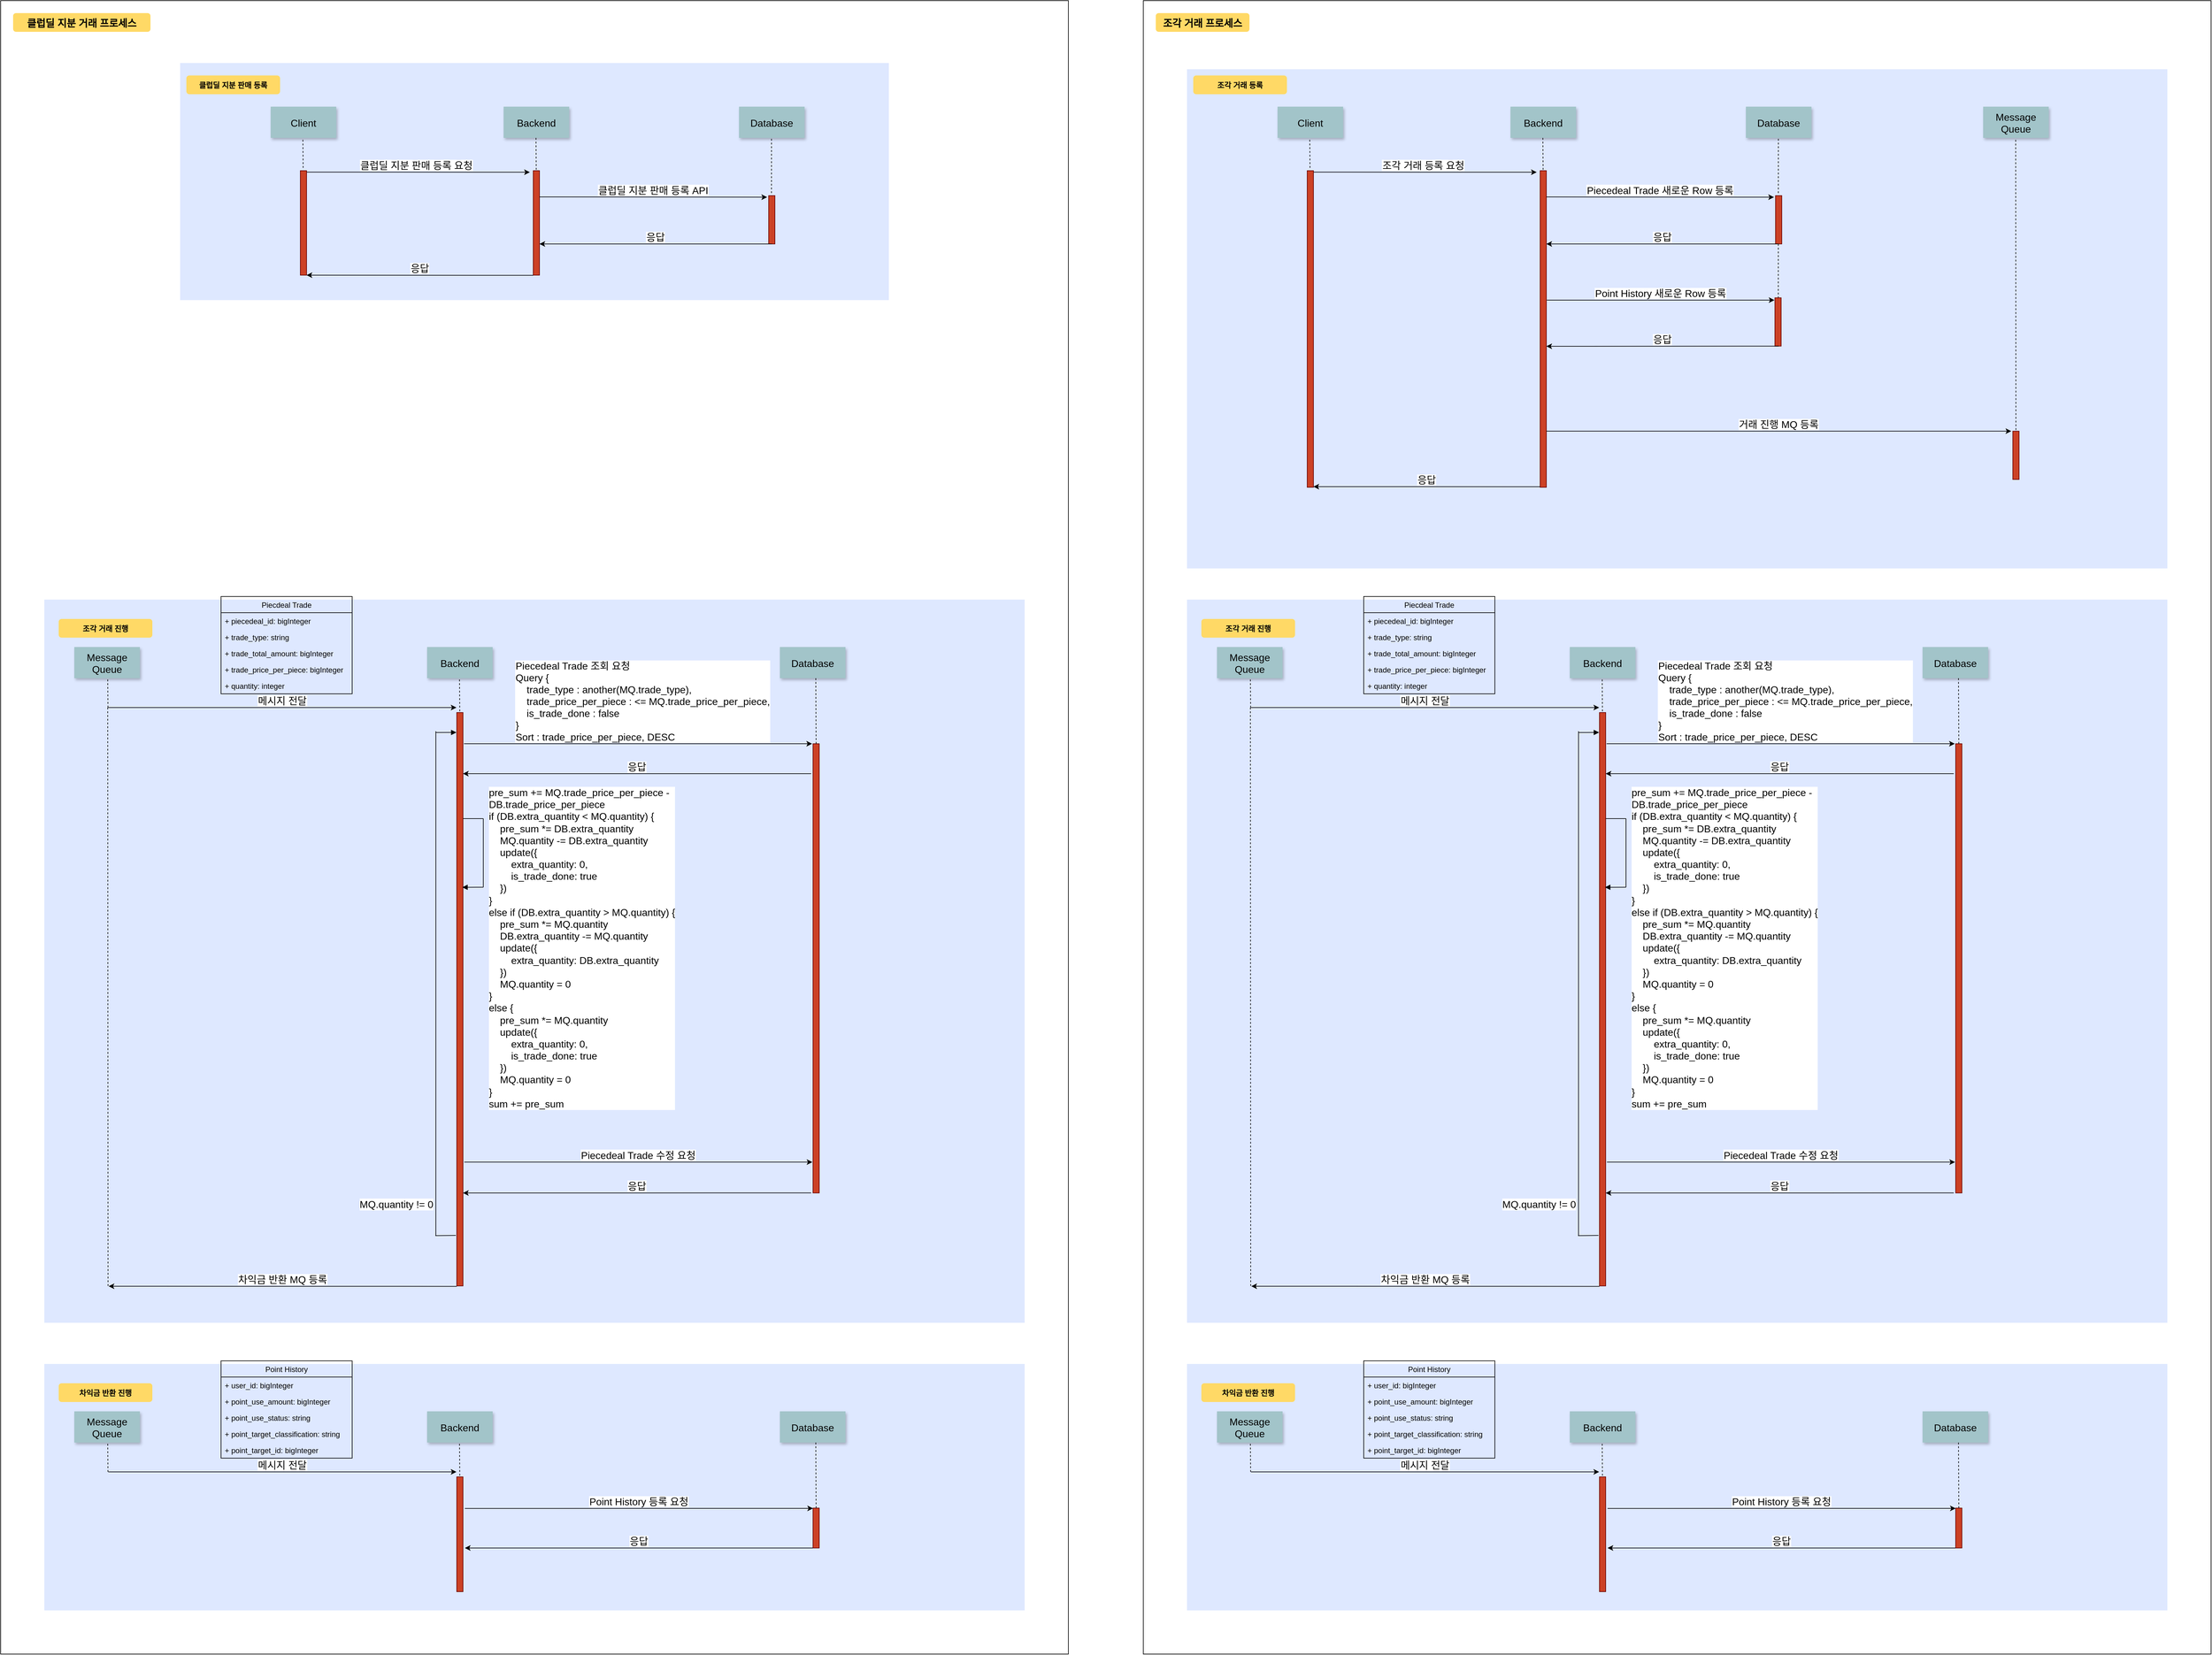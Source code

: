 <mxfile version="15.9.6" type="github">
  <diagram name="Page-1" id="9361dd3d-8414-5efd-6122-117bd74ce7a7">
    <mxGraphModel dx="3346" dy="2003" grid="1" gridSize="10" guides="1" tooltips="1" connect="1" arrows="1" fold="1" page="0" pageScale="1.5" pageWidth="826" pageHeight="1169" background="none" math="0" shadow="0">
      <root>
        <mxCell id="0" />
        <mxCell id="1" parent="0" />
        <mxCell id="KlOb9oc-CN9GO7hvicui-72" value="" style="rounded=0;whiteSpace=wrap;html=1;" vertex="1" parent="1">
          <mxGeometry x="1580" y="-80" width="1710" height="2650" as="geometry" />
        </mxCell>
        <mxCell id="69" value="" style="fillColor=#DEE8FF;strokeColor=none" parent="1" vertex="1">
          <mxGeometry x="1650" y="30" width="1570" height="800" as="geometry" />
        </mxCell>
        <mxCell id="71" value="조각 거래 등록" style="rounded=1;fontStyle=1;fillColor=#FFD966;strokeColor=none" parent="1" vertex="1">
          <mxGeometry x="1660" y="40" width="150" height="30" as="geometry" />
        </mxCell>
        <mxCell id="AhJz03Bt-B3YiPbpUyde-89" value="Client" style="shadow=1;fillColor=#A2C4C9;strokeColor=none;fontSize=16;" parent="1" vertex="1">
          <mxGeometry x="1795" y="90" width="105" height="50" as="geometry" />
        </mxCell>
        <mxCell id="AhJz03Bt-B3YiPbpUyde-90" value="Backend" style="shadow=1;fillColor=#A2C4C9;strokeColor=none;fontSize=16;" parent="1" vertex="1">
          <mxGeometry x="2168" y="90" width="105" height="50" as="geometry" />
        </mxCell>
        <mxCell id="AhJz03Bt-B3YiPbpUyde-91" value="Database" style="shadow=1;fillColor=#A2C4C9;strokeColor=none;fontSize=16;" parent="1" vertex="1">
          <mxGeometry x="2545" y="90" width="105" height="50" as="geometry" />
        </mxCell>
        <mxCell id="AhJz03Bt-B3YiPbpUyde-92" value="Message&#xa;Queue" style="shadow=1;fillColor=#A2C4C9;strokeColor=none;fontSize=16;" parent="1" vertex="1">
          <mxGeometry x="2925" y="90" width="105" height="50" as="geometry" />
        </mxCell>
        <mxCell id="AhJz03Bt-B3YiPbpUyde-94" value="조각 거래 등록 요청" style="edgeStyle=elbowEdgeStyle;elbow=vertical;verticalLabelPosition=top;verticalAlign=bottom;fontSize=16;" parent="1" edge="1">
          <mxGeometry x="1924.5" y="-38.12" width="100" height="100" as="geometry">
            <mxPoint x="1847" y="194.88" as="sourcePoint" />
            <mxPoint x="2210" y="195" as="targetPoint" />
            <Array as="points" />
          </mxGeometry>
        </mxCell>
        <mxCell id="AhJz03Bt-B3YiPbpUyde-95" value="" style="edgeStyle=none;endArrow=none;dashed=1" parent="1" edge="1">
          <mxGeometry x="2171.441" y="235" width="100" height="100" as="geometry">
            <mxPoint x="2219.87" y="140.0" as="sourcePoint" />
            <mxPoint x="2220.28" y="192" as="targetPoint" />
          </mxGeometry>
        </mxCell>
        <mxCell id="AhJz03Bt-B3YiPbpUyde-96" value="" style="fillColor=#CC4125;strokeColor=#660000" parent="1" vertex="1">
          <mxGeometry x="2215.5" y="192.56" width="10" height="507.44" as="geometry" />
        </mxCell>
        <mxCell id="AhJz03Bt-B3YiPbpUyde-97" value="Piecedeal Trade 새로운 Row 등록" style="edgeStyle=elbowEdgeStyle;elbow=vertical;verticalLabelPosition=top;verticalAlign=bottom;fontSize=16;" parent="1" edge="1">
          <mxGeometry x="2303" y="1.66" width="100" height="100" as="geometry">
            <mxPoint x="2225.5" y="234.66" as="sourcePoint" />
            <mxPoint x="2590" y="235" as="targetPoint" />
            <Array as="points" />
          </mxGeometry>
        </mxCell>
        <mxCell id="AhJz03Bt-B3YiPbpUyde-98" value="" style="edgeStyle=none;endArrow=none;dashed=1" parent="1" edge="1">
          <mxGeometry x="2548.641" y="236.56" width="100" height="100" as="geometry">
            <mxPoint x="2597.07" y="141.56" as="sourcePoint" />
            <mxPoint x="2597" y="231" as="targetPoint" />
          </mxGeometry>
        </mxCell>
        <mxCell id="AhJz03Bt-B3YiPbpUyde-99" value="" style="fillColor=#CC4125;strokeColor=#660000" parent="1" vertex="1">
          <mxGeometry x="2592.5" y="232.56" width="10" height="77.44" as="geometry" />
        </mxCell>
        <mxCell id="AhJz03Bt-B3YiPbpUyde-100" value="응답" style="edgeStyle=elbowEdgeStyle;elbow=vertical;verticalLabelPosition=top;verticalAlign=bottom;exitX=0.5;exitY=1;exitDx=0;exitDy=0;fontSize=16;" parent="1" source="AhJz03Bt-B3YiPbpUyde-99" target="AhJz03Bt-B3YiPbpUyde-96" edge="1">
          <mxGeometry x="2457.5" y="167" width="100" height="100" as="geometry">
            <mxPoint x="2380.0" y="400.0" as="sourcePoint" />
            <mxPoint x="2753" y="400.12" as="targetPoint" />
            <Array as="points" />
          </mxGeometry>
        </mxCell>
        <mxCell id="AhJz03Bt-B3YiPbpUyde-101" value="거래 진행 MQ 등록" style="edgeStyle=elbowEdgeStyle;elbow=vertical;verticalLabelPosition=top;verticalAlign=bottom;fontSize=16;" parent="1" edge="1">
          <mxGeometry x="2303" y="377" width="100" height="100" as="geometry">
            <mxPoint x="2225.5" y="610.0" as="sourcePoint" />
            <mxPoint x="2970" y="610" as="targetPoint" />
            <Array as="points" />
          </mxGeometry>
        </mxCell>
        <mxCell id="AhJz03Bt-B3YiPbpUyde-102" value="" style="edgeStyle=none;endArrow=none;dashed=1;entryX=0.5;entryY=0;entryDx=0;entryDy=0;" parent="1" target="AhJz03Bt-B3YiPbpUyde-103" edge="1">
          <mxGeometry x="2928.711" y="238.12" width="100" height="100" as="geometry">
            <mxPoint x="2977.14" y="143.12" as="sourcePoint" />
            <mxPoint x="2977" y="410" as="targetPoint" />
          </mxGeometry>
        </mxCell>
        <mxCell id="AhJz03Bt-B3YiPbpUyde-103" value="" style="fillColor=#CC4125;strokeColor=#660000" parent="1" vertex="1">
          <mxGeometry x="2972.5" y="610" width="10" height="77.44" as="geometry" />
        </mxCell>
        <mxCell id="AhJz03Bt-B3YiPbpUyde-105" value="응답" style="edgeStyle=elbowEdgeStyle;elbow=vertical;verticalLabelPosition=top;verticalAlign=bottom;fontSize=16;" parent="1" edge="1">
          <mxGeometry x="1930" y="466" width="100" height="100" as="geometry">
            <mxPoint x="2215.5" y="699.12" as="sourcePoint" />
            <mxPoint x="1852.5" y="699" as="targetPoint" />
            <Array as="points" />
          </mxGeometry>
        </mxCell>
        <mxCell id="AhJz03Bt-B3YiPbpUyde-106" value="" style="fillColor=#CC4125;strokeColor=#660000" parent="1" vertex="1">
          <mxGeometry x="1842.5" y="192.56" width="10" height="507.44" as="geometry" />
        </mxCell>
        <mxCell id="AhJz03Bt-B3YiPbpUyde-107" value="" style="edgeStyle=none;endArrow=none;dashed=1;" parent="1" edge="1">
          <mxGeometry x="1798.161" y="238" width="100" height="100" as="geometry">
            <mxPoint x="1846.59" y="143" as="sourcePoint" />
            <mxPoint x="1847" y="190" as="targetPoint" />
          </mxGeometry>
        </mxCell>
        <mxCell id="SZOiIeE2iXW8za4jXHJB-89" value="" style="fillColor=#DEE8FF;strokeColor=none" parent="1" vertex="1">
          <mxGeometry x="1650" y="880" width="1570" height="1159" as="geometry" />
        </mxCell>
        <mxCell id="SZOiIeE2iXW8za4jXHJB-90" value="조각 거래 진행" style="rounded=1;fontStyle=1;fillColor=#FFD966;strokeColor=none" parent="1" vertex="1">
          <mxGeometry x="1673" y="911" width="150" height="30" as="geometry" />
        </mxCell>
        <mxCell id="SZOiIeE2iXW8za4jXHJB-91" value="Message&#xa;Queue" style="shadow=1;fillColor=#A2C4C9;strokeColor=none;fontSize=16;" parent="1" vertex="1">
          <mxGeometry x="1698" y="956" width="105" height="50" as="geometry" />
        </mxCell>
        <mxCell id="SZOiIeE2iXW8za4jXHJB-93" value="Backend" style="shadow=1;fillColor=#A2C4C9;strokeColor=none;fontSize=16;" parent="1" vertex="1">
          <mxGeometry x="2263" y="956" width="105" height="50" as="geometry" />
        </mxCell>
        <mxCell id="SZOiIeE2iXW8za4jXHJB-94" value="Database" style="shadow=1;fillColor=#A2C4C9;strokeColor=none;fontSize=16;" parent="1" vertex="1">
          <mxGeometry x="2828" y="956" width="105" height="50" as="geometry" />
        </mxCell>
        <mxCell id="SZOiIeE2iXW8za4jXHJB-109" value="" style="edgeStyle=none;endArrow=none;dashed=1;" parent="1" edge="1">
          <mxGeometry x="1703.071" y="1103" width="100" height="100" as="geometry">
            <mxPoint x="1751.5" y="1008" as="sourcePoint" />
            <mxPoint x="1751.91" y="1055" as="targetPoint" />
          </mxGeometry>
        </mxCell>
        <mxCell id="SZOiIeE2iXW8za4jXHJB-111" value="메시지 전달" style="edgeStyle=elbowEdgeStyle;elbow=vertical;verticalLabelPosition=top;verticalAlign=bottom;fontSize=16;" parent="1" edge="1">
          <mxGeometry x="1830" y="820" width="100" height="100" as="geometry">
            <mxPoint x="1752.5" y="1053" as="sourcePoint" />
            <mxPoint x="2310" y="1053" as="targetPoint" />
            <Array as="points" />
          </mxGeometry>
        </mxCell>
        <mxCell id="SZOiIeE2iXW8za4jXHJB-112" value="" style="edgeStyle=none;endArrow=none;dashed=1" parent="1" edge="1">
          <mxGeometry x="2266.481" y="1103" width="100" height="100" as="geometry">
            <mxPoint x="2314.91" y="1008.0" as="sourcePoint" />
            <mxPoint x="2315.32" y="1060" as="targetPoint" />
          </mxGeometry>
        </mxCell>
        <mxCell id="SZOiIeE2iXW8za4jXHJB-113" value="" style="fillColor=#CC4125;strokeColor=#660000" parent="1" vertex="1">
          <mxGeometry x="2310.5" y="1061" width="10" height="919" as="geometry" />
        </mxCell>
        <mxCell id="SZOiIeE2iXW8za4jXHJB-114" value="Piecdeal Trade" style="swimlane;fontStyle=0;childLayout=stackLayout;horizontal=1;startSize=26;fillColor=none;horizontalStack=0;resizeParent=1;resizeParentMax=0;resizeLast=0;collapsible=1;marginBottom=0;" parent="1" vertex="1">
          <mxGeometry x="1933" y="875" width="210" height="156" as="geometry" />
        </mxCell>
        <mxCell id="SZOiIeE2iXW8za4jXHJB-115" value="+ piecedeal_id: bigInteger" style="text;strokeColor=none;fillColor=none;align=left;verticalAlign=top;spacingLeft=4;spacingRight=4;overflow=hidden;rotatable=0;points=[[0,0.5],[1,0.5]];portConstraint=eastwest;" parent="SZOiIeE2iXW8za4jXHJB-114" vertex="1">
          <mxGeometry y="26" width="210" height="26" as="geometry" />
        </mxCell>
        <mxCell id="SZOiIeE2iXW8za4jXHJB-116" value="+ trade_type: string" style="text;strokeColor=none;fillColor=none;align=left;verticalAlign=top;spacingLeft=4;spacingRight=4;overflow=hidden;rotatable=0;points=[[0,0.5],[1,0.5]];portConstraint=eastwest;" parent="SZOiIeE2iXW8za4jXHJB-114" vertex="1">
          <mxGeometry y="52" width="210" height="26" as="geometry" />
        </mxCell>
        <mxCell id="SZOiIeE2iXW8za4jXHJB-117" value="+ trade_total_amount: bigInteger" style="text;strokeColor=none;fillColor=none;align=left;verticalAlign=top;spacingLeft=4;spacingRight=4;overflow=hidden;rotatable=0;points=[[0,0.5],[1,0.5]];portConstraint=eastwest;" parent="SZOiIeE2iXW8za4jXHJB-114" vertex="1">
          <mxGeometry y="78" width="210" height="26" as="geometry" />
        </mxCell>
        <mxCell id="SZOiIeE2iXW8za4jXHJB-119" value="+ trade_price_per_piece: bigInteger" style="text;strokeColor=none;fillColor=none;align=left;verticalAlign=top;spacingLeft=4;spacingRight=4;overflow=hidden;rotatable=0;points=[[0,0.5],[1,0.5]];portConstraint=eastwest;" parent="SZOiIeE2iXW8za4jXHJB-114" vertex="1">
          <mxGeometry y="104" width="210" height="26" as="geometry" />
        </mxCell>
        <mxCell id="SZOiIeE2iXW8za4jXHJB-118" value="+ quantity: integer" style="text;strokeColor=none;fillColor=none;align=left;verticalAlign=top;spacingLeft=4;spacingRight=4;overflow=hidden;rotatable=0;points=[[0,0.5],[1,0.5]];portConstraint=eastwest;" parent="SZOiIeE2iXW8za4jXHJB-114" vertex="1">
          <mxGeometry y="130" width="210" height="26" as="geometry" />
        </mxCell>
        <mxCell id="SZOiIeE2iXW8za4jXHJB-120" value="" style="fillColor=#CC4125;strokeColor=#660000" parent="1" vertex="1">
          <mxGeometry x="2881" y="1111" width="10" height="720" as="geometry" />
        </mxCell>
        <mxCell id="SZOiIeE2iXW8za4jXHJB-121" value="" style="edgeStyle=none;endArrow=none;dashed=1;entryX=0.5;entryY=0;entryDx=0;entryDy=0;" parent="1" target="SZOiIeE2iXW8za4jXHJB-120" edge="1">
          <mxGeometry x="2837.071" y="1101" width="100" height="100" as="geometry">
            <mxPoint x="2885.5" y="1006" as="sourcePoint" />
            <mxPoint x="2885.91" y="1058" as="targetPoint" />
          </mxGeometry>
        </mxCell>
        <mxCell id="SZOiIeE2iXW8za4jXHJB-123" value="Piecedeal Trade 조회 요청&#xa;Query {&#xa;    trade_type : another(MQ.trade_type),&#xa;    trade_price_per_piece : &lt;= MQ.trade_price_per_piece,&#xa;    is_trade_done : false&#xa;}&#xa;Sort : trade_price_per_piece, DESC" style="edgeStyle=elbowEdgeStyle;elbow=vertical;verticalLabelPosition=top;verticalAlign=bottom;fontSize=16;align=left;" parent="1" edge="1">
          <mxGeometry x="-97" y="1" width="100" height="100" as="geometry">
            <mxPoint x="2322" y="1111" as="sourcePoint" />
            <mxPoint x="2879.5" y="1111" as="targetPoint" />
            <Array as="points" />
            <mxPoint x="-198" as="offset" />
          </mxGeometry>
        </mxCell>
        <mxCell id="SZOiIeE2iXW8za4jXHJB-124" value="" style="edgeStyle=none;endArrow=none;dashed=1" parent="1" edge="1">
          <mxGeometry x="2548.551" y="405" width="100" height="100" as="geometry">
            <mxPoint x="2596.98" y="310.0" as="sourcePoint" />
            <mxPoint x="2596.91" y="399.44" as="targetPoint" />
          </mxGeometry>
        </mxCell>
        <mxCell id="SZOiIeE2iXW8za4jXHJB-125" value="Point History 새로운 Row 등록" style="edgeStyle=elbowEdgeStyle;elbow=vertical;verticalLabelPosition=top;verticalAlign=bottom;fontSize=16;" parent="1" edge="1">
          <mxGeometry x="2303.75" y="167" width="100" height="100" as="geometry">
            <mxPoint x="2226.25" y="400.0" as="sourcePoint" />
            <mxPoint x="2590.75" y="400.34" as="targetPoint" />
            <Array as="points" />
          </mxGeometry>
        </mxCell>
        <mxCell id="SZOiIeE2iXW8za4jXHJB-126" value="" style="fillColor=#CC4125;strokeColor=#660000" parent="1" vertex="1">
          <mxGeometry x="2591.5" y="396.28" width="10" height="77.44" as="geometry" />
        </mxCell>
        <mxCell id="SZOiIeE2iXW8za4jXHJB-127" value="응답" style="edgeStyle=elbowEdgeStyle;elbow=vertical;verticalLabelPosition=top;verticalAlign=bottom;exitX=0.5;exitY=1;exitDx=0;exitDy=0;fontSize=16;" parent="1" edge="1">
          <mxGeometry x="2457.5" y="330.72" width="100" height="100" as="geometry">
            <mxPoint x="2597.5" y="473.72" as="sourcePoint" />
            <mxPoint x="2225.5" y="474.308" as="targetPoint" />
            <Array as="points" />
          </mxGeometry>
        </mxCell>
        <mxCell id="SZOiIeE2iXW8za4jXHJB-129" value="응답" style="edgeStyle=elbowEdgeStyle;elbow=vertical;verticalLabelPosition=top;verticalAlign=bottom;fontSize=16;" parent="1" edge="1">
          <mxGeometry x="2398" y="926" width="100" height="100" as="geometry">
            <mxPoint x="2878" y="1159" as="sourcePoint" />
            <mxPoint x="2320.5" y="1159" as="targetPoint" />
            <Array as="points" />
          </mxGeometry>
        </mxCell>
        <mxCell id="SZOiIeE2iXW8za4jXHJB-132" value="" style="endArrow=none;html=1;rounded=0;" parent="1" edge="1">
          <mxGeometry width="50" height="50" relative="1" as="geometry">
            <mxPoint x="2320.5" y="1231" as="sourcePoint" />
            <mxPoint x="2353" y="1231" as="targetPoint" />
          </mxGeometry>
        </mxCell>
        <mxCell id="SZOiIeE2iXW8za4jXHJB-134" value="" style="endArrow=none;html=1;rounded=0;" parent="1" edge="1">
          <mxGeometry width="50" height="50" relative="1" as="geometry">
            <mxPoint x="2353" y="1231" as="sourcePoint" />
            <mxPoint x="2353" y="1341" as="targetPoint" />
          </mxGeometry>
        </mxCell>
        <mxCell id="SZOiIeE2iXW8za4jXHJB-136" value="&lt;div&gt;pre_sum += MQ.trade_price_per_piece -&amp;nbsp;&lt;/div&gt;DB.trade_price_per_piece&lt;div&gt;if (DB.extra_quantity &amp;lt; MQ.quantity) {&lt;/div&gt;&lt;div&gt;&amp;nbsp; &amp;nbsp; pre_sum *= DB.extra_quantity&lt;/div&gt;&lt;div&gt;&amp;nbsp; &amp;nbsp; MQ.quantity -= DB.extra_quantity&lt;/div&gt;&lt;div&gt;&amp;nbsp; &amp;nbsp; update({&lt;/div&gt;&lt;div&gt;&amp;nbsp; &amp;nbsp; &amp;nbsp; &amp;nbsp; extra_quantity: 0,&lt;/div&gt;&lt;div&gt;&amp;nbsp; &amp;nbsp; &amp;nbsp; &amp;nbsp; is_trade_done: true&lt;/div&gt;&lt;div&gt;&amp;nbsp; &amp;nbsp; })&lt;/div&gt;&lt;div&gt;}&lt;/div&gt;&lt;div&gt;else if (DB.extra_quantity &amp;gt; MQ.quantity) {&lt;/div&gt;&lt;div&gt;&lt;div&gt;&amp;nbsp; &amp;nbsp; pre_sum *= MQ.quantity&lt;/div&gt;&lt;/div&gt;&lt;div&gt;&amp;nbsp; &amp;nbsp; DB.extra_quantity -= MQ.quantity&lt;/div&gt;&lt;div&gt;&amp;nbsp; &amp;nbsp; update({&lt;/div&gt;&lt;div&gt;&amp;nbsp; &amp;nbsp; &amp;nbsp; &amp;nbsp; extra_quantity: DB.extra_quantity&lt;/div&gt;&lt;div&gt;&amp;nbsp; &amp;nbsp; })&lt;/div&gt;&lt;div&gt;&amp;nbsp; &amp;nbsp; MQ.quantity = 0&lt;/div&gt;&lt;div&gt;}&lt;/div&gt;&lt;div&gt;else {&lt;/div&gt;&lt;div&gt;&amp;nbsp; &amp;nbsp; pre_sum *= MQ.quantity&lt;/div&gt;&lt;div&gt;&amp;nbsp; &amp;nbsp; update({&lt;/div&gt;&lt;div&gt;&amp;nbsp; &amp;nbsp; &amp;nbsp; &amp;nbsp; extra_quantity: 0,&lt;/div&gt;&lt;div&gt;&amp;nbsp; &amp;nbsp; &amp;nbsp; &amp;nbsp; is_trade_done: true&lt;/div&gt;&lt;div&gt;&amp;nbsp; &amp;nbsp; })&lt;/div&gt;&lt;div&gt;&amp;nbsp; &amp;nbsp; MQ.quantity = 0&lt;/div&gt;&lt;div&gt;}&lt;/div&gt;&lt;div&gt;sum += pre_sum&lt;/div&gt;" style="html=1;verticalAlign=bottom;endArrow=block;rounded=0;entryX=1.591;entryY=0.835;entryDx=0;entryDy=0;entryPerimeter=0;fontSize=16;align=left;" parent="1" edge="1">
          <mxGeometry x="-1" y="359" width="80" relative="1" as="geometry">
            <mxPoint x="2353" y="1341" as="sourcePoint" />
            <mxPoint x="2319.41" y="1341.112" as="targetPoint" />
            <mxPoint x="6" as="offset" />
          </mxGeometry>
        </mxCell>
        <mxCell id="SZOiIeE2iXW8za4jXHJB-137" value="Piecedeal Trade 수정 요청" style="edgeStyle=elbowEdgeStyle;elbow=vertical;verticalLabelPosition=top;verticalAlign=bottom;fontSize=16;" parent="1" edge="1">
          <mxGeometry x="2400" y="1548.47" width="100" height="100" as="geometry">
            <mxPoint x="2322.5" y="1781.47" as="sourcePoint" />
            <mxPoint x="2880" y="1781.47" as="targetPoint" />
            <Array as="points" />
          </mxGeometry>
        </mxCell>
        <mxCell id="SZOiIeE2iXW8za4jXHJB-140" value="응답" style="edgeStyle=elbowEdgeStyle;elbow=vertical;verticalLabelPosition=top;verticalAlign=bottom;fontSize=16;" parent="1" edge="1">
          <mxGeometry x="2398" y="1597.91" width="100" height="100" as="geometry">
            <mxPoint x="2878.0" y="1830.91" as="sourcePoint" />
            <mxPoint x="2320.5" y="1830.91" as="targetPoint" />
            <Array as="points" />
          </mxGeometry>
        </mxCell>
        <mxCell id="SZOiIeE2iXW8za4jXHJB-146" value="" style="endArrow=none;html=1;rounded=0;" parent="1" edge="1">
          <mxGeometry width="50" height="50" relative="1" as="geometry">
            <mxPoint x="2276.32" y="1899.41" as="sourcePoint" />
            <mxPoint x="2308.82" y="1899.41" as="targetPoint" />
            <Array as="points">
              <mxPoint x="2309" y="1899" />
            </Array>
          </mxGeometry>
        </mxCell>
        <mxCell id="SZOiIeE2iXW8za4jXHJB-147" value="" style="endArrow=none;html=1;rounded=0;" parent="1" edge="1">
          <mxGeometry width="50" height="50" relative="1" as="geometry">
            <mxPoint x="2277" y="1091" as="sourcePoint" />
            <mxPoint x="2277" y="1900" as="targetPoint" />
          </mxGeometry>
        </mxCell>
        <mxCell id="SZOiIeE2iXW8za4jXHJB-148" value="MQ.quantity != 0" style="html=1;verticalAlign=bottom;endArrow=block;rounded=0;fontSize=16;align=left;entryX=-0.056;entryY=0.058;entryDx=0;entryDy=0;entryPerimeter=0;" parent="1" edge="1">
          <mxGeometry x="-1" y="-778" width="80" relative="1" as="geometry">
            <mxPoint x="2277" y="1093" as="sourcePoint" />
            <mxPoint x="2309.94" y="1092.9" as="targetPoint" />
            <mxPoint x="-126" y="-10" as="offset" />
          </mxGeometry>
        </mxCell>
        <mxCell id="SZOiIeE2iXW8za4jXHJB-149" value="" style="edgeStyle=none;endArrow=none;dashed=1;" parent="1" edge="1">
          <mxGeometry x="1703.071" y="1148" width="100" height="100" as="geometry">
            <mxPoint x="1751.5" y="1053" as="sourcePoint" />
            <mxPoint x="1752" y="1980" as="targetPoint" />
          </mxGeometry>
        </mxCell>
        <mxCell id="SZOiIeE2iXW8za4jXHJB-150" value="차익금 반환 MQ 등록" style="edgeStyle=elbowEdgeStyle;elbow=vertical;verticalLabelPosition=top;verticalAlign=bottom;fontSize=16;" parent="1" edge="1">
          <mxGeometry x="1830.5" y="1747.71" width="100" height="100" as="geometry">
            <mxPoint x="2310.5" y="1980.71" as="sourcePoint" />
            <mxPoint x="1753" y="1980.71" as="targetPoint" />
            <Array as="points" />
          </mxGeometry>
        </mxCell>
        <mxCell id="pQrzHc1m5_enGg3xlfXU-94" value="" style="fillColor=#DEE8FF;strokeColor=none" parent="1" vertex="1">
          <mxGeometry x="1650" y="2105" width="1570" height="395" as="geometry" />
        </mxCell>
        <mxCell id="pQrzHc1m5_enGg3xlfXU-95" value="차익금 반환 진행" style="rounded=1;fontStyle=1;fillColor=#FFD966;strokeColor=none" parent="1" vertex="1">
          <mxGeometry x="1673" y="2136" width="150" height="30" as="geometry" />
        </mxCell>
        <mxCell id="pQrzHc1m5_enGg3xlfXU-96" value="Message&#xa;Queue" style="shadow=1;fillColor=#A2C4C9;strokeColor=none;fontSize=16;" parent="1" vertex="1">
          <mxGeometry x="1698" y="2181" width="105" height="50" as="geometry" />
        </mxCell>
        <mxCell id="pQrzHc1m5_enGg3xlfXU-97" value="Backend" style="shadow=1;fillColor=#A2C4C9;strokeColor=none;fontSize=16;" parent="1" vertex="1">
          <mxGeometry x="2263" y="2181" width="105" height="50" as="geometry" />
        </mxCell>
        <mxCell id="pQrzHc1m5_enGg3xlfXU-98" value="Database" style="shadow=1;fillColor=#A2C4C9;strokeColor=none;fontSize=16;" parent="1" vertex="1">
          <mxGeometry x="2828" y="2181" width="105" height="50" as="geometry" />
        </mxCell>
        <mxCell id="pQrzHc1m5_enGg3xlfXU-99" value="" style="edgeStyle=none;endArrow=none;dashed=1;" parent="1" edge="1">
          <mxGeometry x="1703.071" y="2328" width="100" height="100" as="geometry">
            <mxPoint x="1751.5" y="2233" as="sourcePoint" />
            <mxPoint x="1751.91" y="2280" as="targetPoint" />
          </mxGeometry>
        </mxCell>
        <mxCell id="pQrzHc1m5_enGg3xlfXU-100" value="메시지 전달" style="edgeStyle=elbowEdgeStyle;elbow=vertical;verticalLabelPosition=top;verticalAlign=bottom;fontSize=16;" parent="1" edge="1">
          <mxGeometry x="1830" y="2045" width="100" height="100" as="geometry">
            <mxPoint x="1752.5" y="2278" as="sourcePoint" />
            <mxPoint x="2310" y="2278" as="targetPoint" />
            <Array as="points" />
          </mxGeometry>
        </mxCell>
        <mxCell id="pQrzHc1m5_enGg3xlfXU-101" value="" style="edgeStyle=none;endArrow=none;dashed=1" parent="1" edge="1">
          <mxGeometry x="2266.481" y="2328" width="100" height="100" as="geometry">
            <mxPoint x="2314.91" y="2233" as="sourcePoint" />
            <mxPoint x="2315.32" y="2285" as="targetPoint" />
          </mxGeometry>
        </mxCell>
        <mxCell id="pQrzHc1m5_enGg3xlfXU-102" value="" style="fillColor=#CC4125;strokeColor=#660000" parent="1" vertex="1">
          <mxGeometry x="2310.5" y="2286" width="10" height="184" as="geometry" />
        </mxCell>
        <mxCell id="pQrzHc1m5_enGg3xlfXU-103" value="Point History" style="swimlane;fontStyle=0;childLayout=stackLayout;horizontal=1;startSize=26;fillColor=none;horizontalStack=0;resizeParent=1;resizeParentMax=0;resizeLast=0;collapsible=1;marginBottom=0;" parent="1" vertex="1">
          <mxGeometry x="1933" y="2100" width="210" height="156" as="geometry" />
        </mxCell>
        <mxCell id="pQrzHc1m5_enGg3xlfXU-104" value="+ user_id: bigInteger" style="text;strokeColor=none;fillColor=none;align=left;verticalAlign=top;spacingLeft=4;spacingRight=4;overflow=hidden;rotatable=0;points=[[0,0.5],[1,0.5]];portConstraint=eastwest;" parent="pQrzHc1m5_enGg3xlfXU-103" vertex="1">
          <mxGeometry y="26" width="210" height="26" as="geometry" />
        </mxCell>
        <mxCell id="pQrzHc1m5_enGg3xlfXU-105" value="+ point_use_amount: bigInteger" style="text;strokeColor=none;fillColor=none;align=left;verticalAlign=top;spacingLeft=4;spacingRight=4;overflow=hidden;rotatable=0;points=[[0,0.5],[1,0.5]];portConstraint=eastwest;" parent="pQrzHc1m5_enGg3xlfXU-103" vertex="1">
          <mxGeometry y="52" width="210" height="26" as="geometry" />
        </mxCell>
        <mxCell id="pQrzHc1m5_enGg3xlfXU-106" value="+ point_use_status: string" style="text;strokeColor=none;fillColor=none;align=left;verticalAlign=top;spacingLeft=4;spacingRight=4;overflow=hidden;rotatable=0;points=[[0,0.5],[1,0.5]];portConstraint=eastwest;" parent="pQrzHc1m5_enGg3xlfXU-103" vertex="1">
          <mxGeometry y="78" width="210" height="26" as="geometry" />
        </mxCell>
        <mxCell id="pQrzHc1m5_enGg3xlfXU-107" value="+ point_target_classification: string" style="text;strokeColor=none;fillColor=none;align=left;verticalAlign=top;spacingLeft=4;spacingRight=4;overflow=hidden;rotatable=0;points=[[0,0.5],[1,0.5]];portConstraint=eastwest;" parent="pQrzHc1m5_enGg3xlfXU-103" vertex="1">
          <mxGeometry y="104" width="210" height="26" as="geometry" />
        </mxCell>
        <mxCell id="pQrzHc1m5_enGg3xlfXU-108" value="+ point_target_id: bigInteger" style="text;strokeColor=none;fillColor=none;align=left;verticalAlign=top;spacingLeft=4;spacingRight=4;overflow=hidden;rotatable=0;points=[[0,0.5],[1,0.5]];portConstraint=eastwest;" parent="pQrzHc1m5_enGg3xlfXU-103" vertex="1">
          <mxGeometry y="130" width="210" height="26" as="geometry" />
        </mxCell>
        <mxCell id="pQrzHc1m5_enGg3xlfXU-109" value="" style="fillColor=#CC4125;strokeColor=#660000" parent="1" vertex="1">
          <mxGeometry x="2881" y="2336" width="10" height="64" as="geometry" />
        </mxCell>
        <mxCell id="pQrzHc1m5_enGg3xlfXU-110" value="" style="edgeStyle=none;endArrow=none;dashed=1;entryX=0.5;entryY=0;entryDx=0;entryDy=0;" parent="1" target="pQrzHc1m5_enGg3xlfXU-109" edge="1">
          <mxGeometry x="2837.071" y="2326" width="100" height="100" as="geometry">
            <mxPoint x="2885.5" y="2231" as="sourcePoint" />
            <mxPoint x="2885.91" y="2283" as="targetPoint" />
          </mxGeometry>
        </mxCell>
        <mxCell id="pQrzHc1m5_enGg3xlfXU-116" value="Point History 등록 요청" style="edgeStyle=elbowEdgeStyle;elbow=vertical;verticalLabelPosition=top;verticalAlign=bottom;fontSize=16;" parent="1" edge="1">
          <mxGeometry x="2401" y="2103.59" width="100" height="100" as="geometry">
            <mxPoint x="2323.5" y="2336.59" as="sourcePoint" />
            <mxPoint x="2881" y="2336.59" as="targetPoint" />
            <Array as="points" />
          </mxGeometry>
        </mxCell>
        <mxCell id="pQrzHc1m5_enGg3xlfXU-117" value="응답" style="edgeStyle=elbowEdgeStyle;elbow=vertical;verticalLabelPosition=top;verticalAlign=bottom;fontSize=16;" parent="1" edge="1">
          <mxGeometry x="2401" y="2167" width="100" height="100" as="geometry">
            <mxPoint x="2881.0" y="2400" as="sourcePoint" />
            <mxPoint x="2323.5" y="2400" as="targetPoint" />
            <Array as="points" />
          </mxGeometry>
        </mxCell>
        <mxCell id="KlOb9oc-CN9GO7hvicui-73" value="조각 거래 프로세스" style="rounded=1;fontStyle=1;fillColor=#FFD966;strokeColor=none;fontSize=16;" vertex="1" parent="1">
          <mxGeometry x="1600" y="-60" width="150" height="30" as="geometry" />
        </mxCell>
        <mxCell id="KlOb9oc-CN9GO7hvicui-74" value="" style="rounded=0;whiteSpace=wrap;html=1;" vertex="1" parent="1">
          <mxGeometry x="-250" y="-80" width="1710" height="2650" as="geometry" />
        </mxCell>
        <mxCell id="KlOb9oc-CN9GO7hvicui-75" value="" style="fillColor=#DEE8FF;strokeColor=none" vertex="1" parent="1">
          <mxGeometry x="37.5" y="20" width="1135" height="380" as="geometry" />
        </mxCell>
        <mxCell id="KlOb9oc-CN9GO7hvicui-76" value="클럽딜 지분 판매 등록" style="rounded=1;fontStyle=1;fillColor=#FFD966;strokeColor=none" vertex="1" parent="1">
          <mxGeometry x="47.5" y="40" width="150" height="30" as="geometry" />
        </mxCell>
        <mxCell id="KlOb9oc-CN9GO7hvicui-77" value="Client" style="shadow=1;fillColor=#A2C4C9;strokeColor=none;fontSize=16;" vertex="1" parent="1">
          <mxGeometry x="182.5" y="90" width="105" height="50" as="geometry" />
        </mxCell>
        <mxCell id="KlOb9oc-CN9GO7hvicui-78" value="Backend" style="shadow=1;fillColor=#A2C4C9;strokeColor=none;fontSize=16;" vertex="1" parent="1">
          <mxGeometry x="555.5" y="90" width="105" height="50" as="geometry" />
        </mxCell>
        <mxCell id="KlOb9oc-CN9GO7hvicui-79" value="Database" style="shadow=1;fillColor=#A2C4C9;strokeColor=none;fontSize=16;" vertex="1" parent="1">
          <mxGeometry x="932.5" y="90" width="105" height="50" as="geometry" />
        </mxCell>
        <mxCell id="KlOb9oc-CN9GO7hvicui-81" value="클럽딜 지분 판매 등록 요청" style="edgeStyle=elbowEdgeStyle;elbow=vertical;verticalLabelPosition=top;verticalAlign=bottom;fontSize=16;" edge="1" parent="1">
          <mxGeometry x="312" y="-38.12" width="100" height="100" as="geometry">
            <mxPoint x="234.5" y="194.88" as="sourcePoint" />
            <mxPoint x="597.5" y="195" as="targetPoint" />
            <Array as="points" />
          </mxGeometry>
        </mxCell>
        <mxCell id="KlOb9oc-CN9GO7hvicui-82" value="" style="edgeStyle=none;endArrow=none;dashed=1" edge="1" parent="1">
          <mxGeometry x="558.941" y="235" width="100" height="100" as="geometry">
            <mxPoint x="607.37" y="140" as="sourcePoint" />
            <mxPoint x="607.78" y="192.0" as="targetPoint" />
          </mxGeometry>
        </mxCell>
        <mxCell id="KlOb9oc-CN9GO7hvicui-83" value="" style="fillColor=#CC4125;strokeColor=#660000" vertex="1" parent="1">
          <mxGeometry x="603" y="192.56" width="10" height="167.44" as="geometry" />
        </mxCell>
        <mxCell id="KlOb9oc-CN9GO7hvicui-84" value="클럽딜 지분 판매 등록 API" style="edgeStyle=elbowEdgeStyle;elbow=vertical;verticalLabelPosition=top;verticalAlign=bottom;fontSize=16;" edge="1" parent="1">
          <mxGeometry x="690.5" y="1.66" width="100" height="100" as="geometry">
            <mxPoint x="613" y="234.66" as="sourcePoint" />
            <mxPoint x="977.5" y="235" as="targetPoint" />
            <Array as="points" />
          </mxGeometry>
        </mxCell>
        <mxCell id="KlOb9oc-CN9GO7hvicui-85" value="" style="edgeStyle=none;endArrow=none;dashed=1" edge="1" parent="1">
          <mxGeometry x="936.141" y="236.56" width="100" height="100" as="geometry">
            <mxPoint x="984.57" y="141.56" as="sourcePoint" />
            <mxPoint x="984.5" y="231" as="targetPoint" />
          </mxGeometry>
        </mxCell>
        <mxCell id="KlOb9oc-CN9GO7hvicui-86" value="" style="fillColor=#CC4125;strokeColor=#660000" vertex="1" parent="1">
          <mxGeometry x="980" y="232.56" width="10" height="77.44" as="geometry" />
        </mxCell>
        <mxCell id="KlOb9oc-CN9GO7hvicui-87" value="응답" style="edgeStyle=elbowEdgeStyle;elbow=vertical;verticalLabelPosition=top;verticalAlign=bottom;exitX=0.5;exitY=1;exitDx=0;exitDy=0;fontSize=16;" edge="1" parent="1" source="KlOb9oc-CN9GO7hvicui-86" target="KlOb9oc-CN9GO7hvicui-83">
          <mxGeometry x="845" y="167" width="100" height="100" as="geometry">
            <mxPoint x="767.5" y="400.0" as="sourcePoint" />
            <mxPoint x="1140.5" y="400.12" as="targetPoint" />
            <Array as="points" />
          </mxGeometry>
        </mxCell>
        <mxCell id="KlOb9oc-CN9GO7hvicui-91" value="응답" style="edgeStyle=elbowEdgeStyle;elbow=vertical;verticalLabelPosition=top;verticalAlign=bottom;fontSize=16;" edge="1" parent="1">
          <mxGeometry x="317.5" y="127.18" width="100" height="100" as="geometry">
            <mxPoint x="603" y="360.3" as="sourcePoint" />
            <mxPoint x="240" y="360.18" as="targetPoint" />
            <Array as="points" />
          </mxGeometry>
        </mxCell>
        <mxCell id="KlOb9oc-CN9GO7hvicui-92" value="" style="fillColor=#CC4125;strokeColor=#660000" vertex="1" parent="1">
          <mxGeometry x="230" y="192.56" width="10" height="167.44" as="geometry" />
        </mxCell>
        <mxCell id="KlOb9oc-CN9GO7hvicui-93" value="" style="edgeStyle=none;endArrow=none;dashed=1;" edge="1" parent="1">
          <mxGeometry x="185.661" y="238" width="100" height="100" as="geometry">
            <mxPoint x="234.09" y="143" as="sourcePoint" />
            <mxPoint x="234.5" y="190" as="targetPoint" />
          </mxGeometry>
        </mxCell>
        <mxCell id="KlOb9oc-CN9GO7hvicui-94" value="" style="fillColor=#DEE8FF;strokeColor=none" vertex="1" parent="1">
          <mxGeometry x="-180" y="880" width="1570" height="1159" as="geometry" />
        </mxCell>
        <mxCell id="KlOb9oc-CN9GO7hvicui-95" value="조각 거래 진행" style="rounded=1;fontStyle=1;fillColor=#FFD966;strokeColor=none" vertex="1" parent="1">
          <mxGeometry x="-157" y="911" width="150" height="30" as="geometry" />
        </mxCell>
        <mxCell id="KlOb9oc-CN9GO7hvicui-96" value="Message&#xa;Queue" style="shadow=1;fillColor=#A2C4C9;strokeColor=none;fontSize=16;" vertex="1" parent="1">
          <mxGeometry x="-132" y="956" width="105" height="50" as="geometry" />
        </mxCell>
        <mxCell id="KlOb9oc-CN9GO7hvicui-97" value="Backend" style="shadow=1;fillColor=#A2C4C9;strokeColor=none;fontSize=16;" vertex="1" parent="1">
          <mxGeometry x="433" y="956" width="105" height="50" as="geometry" />
        </mxCell>
        <mxCell id="KlOb9oc-CN9GO7hvicui-98" value="Database" style="shadow=1;fillColor=#A2C4C9;strokeColor=none;fontSize=16;" vertex="1" parent="1">
          <mxGeometry x="998" y="956" width="105" height="50" as="geometry" />
        </mxCell>
        <mxCell id="KlOb9oc-CN9GO7hvicui-99" value="" style="edgeStyle=none;endArrow=none;dashed=1;" edge="1" parent="1">
          <mxGeometry x="-126.929" y="1103" width="100" height="100" as="geometry">
            <mxPoint x="-78.5" y="1008" as="sourcePoint" />
            <mxPoint x="-78.09" y="1055" as="targetPoint" />
          </mxGeometry>
        </mxCell>
        <mxCell id="KlOb9oc-CN9GO7hvicui-100" value="메시지 전달" style="edgeStyle=elbowEdgeStyle;elbow=vertical;verticalLabelPosition=top;verticalAlign=bottom;fontSize=16;" edge="1" parent="1">
          <mxGeometry y="820" width="100" height="100" as="geometry">
            <mxPoint x="-77.5" y="1053" as="sourcePoint" />
            <mxPoint x="480" y="1053" as="targetPoint" />
            <Array as="points" />
          </mxGeometry>
        </mxCell>
        <mxCell id="KlOb9oc-CN9GO7hvicui-101" value="" style="edgeStyle=none;endArrow=none;dashed=1" edge="1" parent="1">
          <mxGeometry x="436.481" y="1103" width="100" height="100" as="geometry">
            <mxPoint x="484.91" y="1008" as="sourcePoint" />
            <mxPoint x="485.32" y="1060" as="targetPoint" />
          </mxGeometry>
        </mxCell>
        <mxCell id="KlOb9oc-CN9GO7hvicui-102" value="" style="fillColor=#CC4125;strokeColor=#660000" vertex="1" parent="1">
          <mxGeometry x="480.5" y="1061" width="10" height="919" as="geometry" />
        </mxCell>
        <mxCell id="KlOb9oc-CN9GO7hvicui-103" value="Piecdeal Trade" style="swimlane;fontStyle=0;childLayout=stackLayout;horizontal=1;startSize=26;fillColor=none;horizontalStack=0;resizeParent=1;resizeParentMax=0;resizeLast=0;collapsible=1;marginBottom=0;" vertex="1" parent="1">
          <mxGeometry x="103" y="875" width="210" height="156" as="geometry" />
        </mxCell>
        <mxCell id="KlOb9oc-CN9GO7hvicui-104" value="+ piecedeal_id: bigInteger" style="text;strokeColor=none;fillColor=none;align=left;verticalAlign=top;spacingLeft=4;spacingRight=4;overflow=hidden;rotatable=0;points=[[0,0.5],[1,0.5]];portConstraint=eastwest;" vertex="1" parent="KlOb9oc-CN9GO7hvicui-103">
          <mxGeometry y="26" width="210" height="26" as="geometry" />
        </mxCell>
        <mxCell id="KlOb9oc-CN9GO7hvicui-105" value="+ trade_type: string" style="text;strokeColor=none;fillColor=none;align=left;verticalAlign=top;spacingLeft=4;spacingRight=4;overflow=hidden;rotatable=0;points=[[0,0.5],[1,0.5]];portConstraint=eastwest;" vertex="1" parent="KlOb9oc-CN9GO7hvicui-103">
          <mxGeometry y="52" width="210" height="26" as="geometry" />
        </mxCell>
        <mxCell id="KlOb9oc-CN9GO7hvicui-106" value="+ trade_total_amount: bigInteger" style="text;strokeColor=none;fillColor=none;align=left;verticalAlign=top;spacingLeft=4;spacingRight=4;overflow=hidden;rotatable=0;points=[[0,0.5],[1,0.5]];portConstraint=eastwest;" vertex="1" parent="KlOb9oc-CN9GO7hvicui-103">
          <mxGeometry y="78" width="210" height="26" as="geometry" />
        </mxCell>
        <mxCell id="KlOb9oc-CN9GO7hvicui-107" value="+ trade_price_per_piece: bigInteger" style="text;strokeColor=none;fillColor=none;align=left;verticalAlign=top;spacingLeft=4;spacingRight=4;overflow=hidden;rotatable=0;points=[[0,0.5],[1,0.5]];portConstraint=eastwest;" vertex="1" parent="KlOb9oc-CN9GO7hvicui-103">
          <mxGeometry y="104" width="210" height="26" as="geometry" />
        </mxCell>
        <mxCell id="KlOb9oc-CN9GO7hvicui-108" value="+ quantity: integer" style="text;strokeColor=none;fillColor=none;align=left;verticalAlign=top;spacingLeft=4;spacingRight=4;overflow=hidden;rotatable=0;points=[[0,0.5],[1,0.5]];portConstraint=eastwest;" vertex="1" parent="KlOb9oc-CN9GO7hvicui-103">
          <mxGeometry y="130" width="210" height="26" as="geometry" />
        </mxCell>
        <mxCell id="KlOb9oc-CN9GO7hvicui-109" value="" style="fillColor=#CC4125;strokeColor=#660000" vertex="1" parent="1">
          <mxGeometry x="1051" y="1111" width="10" height="720" as="geometry" />
        </mxCell>
        <mxCell id="KlOb9oc-CN9GO7hvicui-110" value="" style="edgeStyle=none;endArrow=none;dashed=1;entryX=0.5;entryY=0;entryDx=0;entryDy=0;" edge="1" parent="1" target="KlOb9oc-CN9GO7hvicui-109">
          <mxGeometry x="1007.071" y="1101" width="100" height="100" as="geometry">
            <mxPoint x="1055.5" y="1006" as="sourcePoint" />
            <mxPoint x="1055.91" y="1058" as="targetPoint" />
          </mxGeometry>
        </mxCell>
        <mxCell id="KlOb9oc-CN9GO7hvicui-111" value="Piecedeal Trade 조회 요청&#xa;Query {&#xa;    trade_type : another(MQ.trade_type),&#xa;    trade_price_per_piece : &lt;= MQ.trade_price_per_piece,&#xa;    is_trade_done : false&#xa;}&#xa;Sort : trade_price_per_piece, DESC" style="edgeStyle=elbowEdgeStyle;elbow=vertical;verticalLabelPosition=top;verticalAlign=bottom;fontSize=16;align=left;" edge="1" parent="1">
          <mxGeometry x="-1927" y="1" width="100" height="100" as="geometry">
            <mxPoint x="492" y="1111" as="sourcePoint" />
            <mxPoint x="1049.5" y="1111" as="targetPoint" />
            <Array as="points" />
            <mxPoint x="-198" as="offset" />
          </mxGeometry>
        </mxCell>
        <mxCell id="KlOb9oc-CN9GO7hvicui-116" value="응답" style="edgeStyle=elbowEdgeStyle;elbow=vertical;verticalLabelPosition=top;verticalAlign=bottom;fontSize=16;" edge="1" parent="1">
          <mxGeometry x="568" y="926" width="100" height="100" as="geometry">
            <mxPoint x="1048" y="1159" as="sourcePoint" />
            <mxPoint x="490.5" y="1159" as="targetPoint" />
            <Array as="points" />
          </mxGeometry>
        </mxCell>
        <mxCell id="KlOb9oc-CN9GO7hvicui-117" value="" style="endArrow=none;html=1;rounded=0;" edge="1" parent="1">
          <mxGeometry width="50" height="50" relative="1" as="geometry">
            <mxPoint x="490.5" y="1231" as="sourcePoint" />
            <mxPoint x="523" y="1231" as="targetPoint" />
          </mxGeometry>
        </mxCell>
        <mxCell id="KlOb9oc-CN9GO7hvicui-118" value="" style="endArrow=none;html=1;rounded=0;" edge="1" parent="1">
          <mxGeometry width="50" height="50" relative="1" as="geometry">
            <mxPoint x="523" y="1231" as="sourcePoint" />
            <mxPoint x="523" y="1341" as="targetPoint" />
          </mxGeometry>
        </mxCell>
        <mxCell id="KlOb9oc-CN9GO7hvicui-119" value="&lt;div&gt;pre_sum += MQ.trade_price_per_piece -&amp;nbsp;&lt;/div&gt;DB.trade_price_per_piece&lt;div&gt;if (DB.extra_quantity &amp;lt; MQ.quantity) {&lt;/div&gt;&lt;div&gt;&amp;nbsp; &amp;nbsp; pre_sum *= DB.extra_quantity&lt;/div&gt;&lt;div&gt;&amp;nbsp; &amp;nbsp; MQ.quantity -= DB.extra_quantity&lt;/div&gt;&lt;div&gt;&amp;nbsp; &amp;nbsp; update({&lt;/div&gt;&lt;div&gt;&amp;nbsp; &amp;nbsp; &amp;nbsp; &amp;nbsp; extra_quantity: 0,&lt;/div&gt;&lt;div&gt;&amp;nbsp; &amp;nbsp; &amp;nbsp; &amp;nbsp; is_trade_done: true&lt;/div&gt;&lt;div&gt;&amp;nbsp; &amp;nbsp; })&lt;/div&gt;&lt;div&gt;}&lt;/div&gt;&lt;div&gt;else if (DB.extra_quantity &amp;gt; MQ.quantity) {&lt;/div&gt;&lt;div&gt;&lt;div&gt;&amp;nbsp; &amp;nbsp; pre_sum *= MQ.quantity&lt;/div&gt;&lt;/div&gt;&lt;div&gt;&amp;nbsp; &amp;nbsp; DB.extra_quantity -= MQ.quantity&lt;/div&gt;&lt;div&gt;&amp;nbsp; &amp;nbsp; update({&lt;/div&gt;&lt;div&gt;&amp;nbsp; &amp;nbsp; &amp;nbsp; &amp;nbsp; extra_quantity: DB.extra_quantity&lt;/div&gt;&lt;div&gt;&amp;nbsp; &amp;nbsp; })&lt;/div&gt;&lt;div&gt;&amp;nbsp; &amp;nbsp; MQ.quantity = 0&lt;/div&gt;&lt;div&gt;}&lt;/div&gt;&lt;div&gt;else {&lt;/div&gt;&lt;div&gt;&amp;nbsp; &amp;nbsp; pre_sum *= MQ.quantity&lt;/div&gt;&lt;div&gt;&amp;nbsp; &amp;nbsp; update({&lt;/div&gt;&lt;div&gt;&amp;nbsp; &amp;nbsp; &amp;nbsp; &amp;nbsp; extra_quantity: 0,&lt;/div&gt;&lt;div&gt;&amp;nbsp; &amp;nbsp; &amp;nbsp; &amp;nbsp; is_trade_done: true&lt;/div&gt;&lt;div&gt;&amp;nbsp; &amp;nbsp; })&lt;/div&gt;&lt;div&gt;&amp;nbsp; &amp;nbsp; MQ.quantity = 0&lt;/div&gt;&lt;div&gt;}&lt;/div&gt;&lt;div&gt;sum += pre_sum&lt;/div&gt;" style="html=1;verticalAlign=bottom;endArrow=block;rounded=0;entryX=1.591;entryY=0.835;entryDx=0;entryDy=0;entryPerimeter=0;fontSize=16;align=left;" edge="1" parent="1">
          <mxGeometry x="-1" y="359" width="80" relative="1" as="geometry">
            <mxPoint x="523" y="1341" as="sourcePoint" />
            <mxPoint x="489.41" y="1341.112" as="targetPoint" />
            <mxPoint x="6" as="offset" />
          </mxGeometry>
        </mxCell>
        <mxCell id="KlOb9oc-CN9GO7hvicui-120" value="Piecedeal Trade 수정 요청" style="edgeStyle=elbowEdgeStyle;elbow=vertical;verticalLabelPosition=top;verticalAlign=bottom;fontSize=16;" edge="1" parent="1">
          <mxGeometry x="570" y="1548.47" width="100" height="100" as="geometry">
            <mxPoint x="492.5" y="1781.47" as="sourcePoint" />
            <mxPoint x="1050" y="1781.47" as="targetPoint" />
            <Array as="points" />
          </mxGeometry>
        </mxCell>
        <mxCell id="KlOb9oc-CN9GO7hvicui-121" value="응답" style="edgeStyle=elbowEdgeStyle;elbow=vertical;verticalLabelPosition=top;verticalAlign=bottom;fontSize=16;" edge="1" parent="1">
          <mxGeometry x="568" y="1597.91" width="100" height="100" as="geometry">
            <mxPoint x="1048.0" y="1830.91" as="sourcePoint" />
            <mxPoint x="490.5" y="1830.91" as="targetPoint" />
            <Array as="points" />
          </mxGeometry>
        </mxCell>
        <mxCell id="KlOb9oc-CN9GO7hvicui-122" value="" style="endArrow=none;html=1;rounded=0;" edge="1" parent="1">
          <mxGeometry width="50" height="50" relative="1" as="geometry">
            <mxPoint x="446.32" y="1899.41" as="sourcePoint" />
            <mxPoint x="478.82" y="1899.41" as="targetPoint" />
            <Array as="points">
              <mxPoint x="479" y="1899" />
            </Array>
          </mxGeometry>
        </mxCell>
        <mxCell id="KlOb9oc-CN9GO7hvicui-123" value="" style="endArrow=none;html=1;rounded=0;" edge="1" parent="1">
          <mxGeometry width="50" height="50" relative="1" as="geometry">
            <mxPoint x="447" y="1091" as="sourcePoint" />
            <mxPoint x="447" y="1900" as="targetPoint" />
          </mxGeometry>
        </mxCell>
        <mxCell id="KlOb9oc-CN9GO7hvicui-124" value="MQ.quantity != 0" style="html=1;verticalAlign=bottom;endArrow=block;rounded=0;fontSize=16;align=left;entryX=-0.056;entryY=0.058;entryDx=0;entryDy=0;entryPerimeter=0;" edge="1" parent="1">
          <mxGeometry x="-1" y="-778" width="80" relative="1" as="geometry">
            <mxPoint x="447" y="1093" as="sourcePoint" />
            <mxPoint x="479.94" y="1092.9" as="targetPoint" />
            <mxPoint x="-126" y="-10" as="offset" />
          </mxGeometry>
        </mxCell>
        <mxCell id="KlOb9oc-CN9GO7hvicui-125" value="" style="edgeStyle=none;endArrow=none;dashed=1;" edge="1" parent="1">
          <mxGeometry x="-126.929" y="1148" width="100" height="100" as="geometry">
            <mxPoint x="-78.5" y="1053" as="sourcePoint" />
            <mxPoint x="-78" y="1980" as="targetPoint" />
          </mxGeometry>
        </mxCell>
        <mxCell id="KlOb9oc-CN9GO7hvicui-126" value="차익금 반환 MQ 등록" style="edgeStyle=elbowEdgeStyle;elbow=vertical;verticalLabelPosition=top;verticalAlign=bottom;fontSize=16;" edge="1" parent="1">
          <mxGeometry x="0.5" y="1747.71" width="100" height="100" as="geometry">
            <mxPoint x="480.5" y="1980.71" as="sourcePoint" />
            <mxPoint x="-77" y="1980.71" as="targetPoint" />
            <Array as="points" />
          </mxGeometry>
        </mxCell>
        <mxCell id="KlOb9oc-CN9GO7hvicui-127" value="" style="fillColor=#DEE8FF;strokeColor=none" vertex="1" parent="1">
          <mxGeometry x="-180" y="2105" width="1570" height="395" as="geometry" />
        </mxCell>
        <mxCell id="KlOb9oc-CN9GO7hvicui-128" value="차익금 반환 진행" style="rounded=1;fontStyle=1;fillColor=#FFD966;strokeColor=none" vertex="1" parent="1">
          <mxGeometry x="-157" y="2136" width="150" height="30" as="geometry" />
        </mxCell>
        <mxCell id="KlOb9oc-CN9GO7hvicui-129" value="Message&#xa;Queue" style="shadow=1;fillColor=#A2C4C9;strokeColor=none;fontSize=16;" vertex="1" parent="1">
          <mxGeometry x="-132" y="2181" width="105" height="50" as="geometry" />
        </mxCell>
        <mxCell id="KlOb9oc-CN9GO7hvicui-130" value="Backend" style="shadow=1;fillColor=#A2C4C9;strokeColor=none;fontSize=16;" vertex="1" parent="1">
          <mxGeometry x="433" y="2181" width="105" height="50" as="geometry" />
        </mxCell>
        <mxCell id="KlOb9oc-CN9GO7hvicui-131" value="Database" style="shadow=1;fillColor=#A2C4C9;strokeColor=none;fontSize=16;" vertex="1" parent="1">
          <mxGeometry x="998" y="2181" width="105" height="50" as="geometry" />
        </mxCell>
        <mxCell id="KlOb9oc-CN9GO7hvicui-132" value="" style="edgeStyle=none;endArrow=none;dashed=1;" edge="1" parent="1">
          <mxGeometry x="-126.929" y="2328" width="100" height="100" as="geometry">
            <mxPoint x="-78.5" y="2233" as="sourcePoint" />
            <mxPoint x="-78.09" y="2280" as="targetPoint" />
          </mxGeometry>
        </mxCell>
        <mxCell id="KlOb9oc-CN9GO7hvicui-133" value="메시지 전달" style="edgeStyle=elbowEdgeStyle;elbow=vertical;verticalLabelPosition=top;verticalAlign=bottom;fontSize=16;" edge="1" parent="1">
          <mxGeometry y="2045" width="100" height="100" as="geometry">
            <mxPoint x="-77.5" y="2278" as="sourcePoint" />
            <mxPoint x="480" y="2278" as="targetPoint" />
            <Array as="points" />
          </mxGeometry>
        </mxCell>
        <mxCell id="KlOb9oc-CN9GO7hvicui-134" value="" style="edgeStyle=none;endArrow=none;dashed=1" edge="1" parent="1">
          <mxGeometry x="436.481" y="2328" width="100" height="100" as="geometry">
            <mxPoint x="484.91" y="2233" as="sourcePoint" />
            <mxPoint x="485.32" y="2285" as="targetPoint" />
          </mxGeometry>
        </mxCell>
        <mxCell id="KlOb9oc-CN9GO7hvicui-135" value="" style="fillColor=#CC4125;strokeColor=#660000" vertex="1" parent="1">
          <mxGeometry x="480.5" y="2286" width="10" height="184" as="geometry" />
        </mxCell>
        <mxCell id="KlOb9oc-CN9GO7hvicui-136" value="Point History" style="swimlane;fontStyle=0;childLayout=stackLayout;horizontal=1;startSize=26;fillColor=none;horizontalStack=0;resizeParent=1;resizeParentMax=0;resizeLast=0;collapsible=1;marginBottom=0;" vertex="1" parent="1">
          <mxGeometry x="103" y="2100" width="210" height="156" as="geometry" />
        </mxCell>
        <mxCell id="KlOb9oc-CN9GO7hvicui-137" value="+ user_id: bigInteger" style="text;strokeColor=none;fillColor=none;align=left;verticalAlign=top;spacingLeft=4;spacingRight=4;overflow=hidden;rotatable=0;points=[[0,0.5],[1,0.5]];portConstraint=eastwest;" vertex="1" parent="KlOb9oc-CN9GO7hvicui-136">
          <mxGeometry y="26" width="210" height="26" as="geometry" />
        </mxCell>
        <mxCell id="KlOb9oc-CN9GO7hvicui-138" value="+ point_use_amount: bigInteger" style="text;strokeColor=none;fillColor=none;align=left;verticalAlign=top;spacingLeft=4;spacingRight=4;overflow=hidden;rotatable=0;points=[[0,0.5],[1,0.5]];portConstraint=eastwest;" vertex="1" parent="KlOb9oc-CN9GO7hvicui-136">
          <mxGeometry y="52" width="210" height="26" as="geometry" />
        </mxCell>
        <mxCell id="KlOb9oc-CN9GO7hvicui-139" value="+ point_use_status: string" style="text;strokeColor=none;fillColor=none;align=left;verticalAlign=top;spacingLeft=4;spacingRight=4;overflow=hidden;rotatable=0;points=[[0,0.5],[1,0.5]];portConstraint=eastwest;" vertex="1" parent="KlOb9oc-CN9GO7hvicui-136">
          <mxGeometry y="78" width="210" height="26" as="geometry" />
        </mxCell>
        <mxCell id="KlOb9oc-CN9GO7hvicui-140" value="+ point_target_classification: string" style="text;strokeColor=none;fillColor=none;align=left;verticalAlign=top;spacingLeft=4;spacingRight=4;overflow=hidden;rotatable=0;points=[[0,0.5],[1,0.5]];portConstraint=eastwest;" vertex="1" parent="KlOb9oc-CN9GO7hvicui-136">
          <mxGeometry y="104" width="210" height="26" as="geometry" />
        </mxCell>
        <mxCell id="KlOb9oc-CN9GO7hvicui-141" value="+ point_target_id: bigInteger" style="text;strokeColor=none;fillColor=none;align=left;verticalAlign=top;spacingLeft=4;spacingRight=4;overflow=hidden;rotatable=0;points=[[0,0.5],[1,0.5]];portConstraint=eastwest;" vertex="1" parent="KlOb9oc-CN9GO7hvicui-136">
          <mxGeometry y="130" width="210" height="26" as="geometry" />
        </mxCell>
        <mxCell id="KlOb9oc-CN9GO7hvicui-142" value="" style="fillColor=#CC4125;strokeColor=#660000" vertex="1" parent="1">
          <mxGeometry x="1051" y="2336" width="10" height="64" as="geometry" />
        </mxCell>
        <mxCell id="KlOb9oc-CN9GO7hvicui-143" value="" style="edgeStyle=none;endArrow=none;dashed=1;entryX=0.5;entryY=0;entryDx=0;entryDy=0;" edge="1" parent="1" target="KlOb9oc-CN9GO7hvicui-142">
          <mxGeometry x="1007.071" y="2326" width="100" height="100" as="geometry">
            <mxPoint x="1055.5" y="2231" as="sourcePoint" />
            <mxPoint x="1055.91" y="2283" as="targetPoint" />
          </mxGeometry>
        </mxCell>
        <mxCell id="KlOb9oc-CN9GO7hvicui-144" value="Point History 등록 요청" style="edgeStyle=elbowEdgeStyle;elbow=vertical;verticalLabelPosition=top;verticalAlign=bottom;fontSize=16;" edge="1" parent="1">
          <mxGeometry x="571" y="2103.59" width="100" height="100" as="geometry">
            <mxPoint x="493.5" y="2336.59" as="sourcePoint" />
            <mxPoint x="1051" y="2336.59" as="targetPoint" />
            <Array as="points" />
          </mxGeometry>
        </mxCell>
        <mxCell id="KlOb9oc-CN9GO7hvicui-145" value="응답" style="edgeStyle=elbowEdgeStyle;elbow=vertical;verticalLabelPosition=top;verticalAlign=bottom;fontSize=16;" edge="1" parent="1">
          <mxGeometry x="571" y="2167" width="100" height="100" as="geometry">
            <mxPoint x="1051.0" y="2400" as="sourcePoint" />
            <mxPoint x="493.5" y="2400" as="targetPoint" />
            <Array as="points" />
          </mxGeometry>
        </mxCell>
        <mxCell id="KlOb9oc-CN9GO7hvicui-146" value="클럽딜 지분 거래 프로세스" style="rounded=1;fontStyle=1;fillColor=#FFD966;strokeColor=none;fontSize=16;" vertex="1" parent="1">
          <mxGeometry x="-230" y="-60" width="220" height="30" as="geometry" />
        </mxCell>
      </root>
    </mxGraphModel>
  </diagram>
</mxfile>
